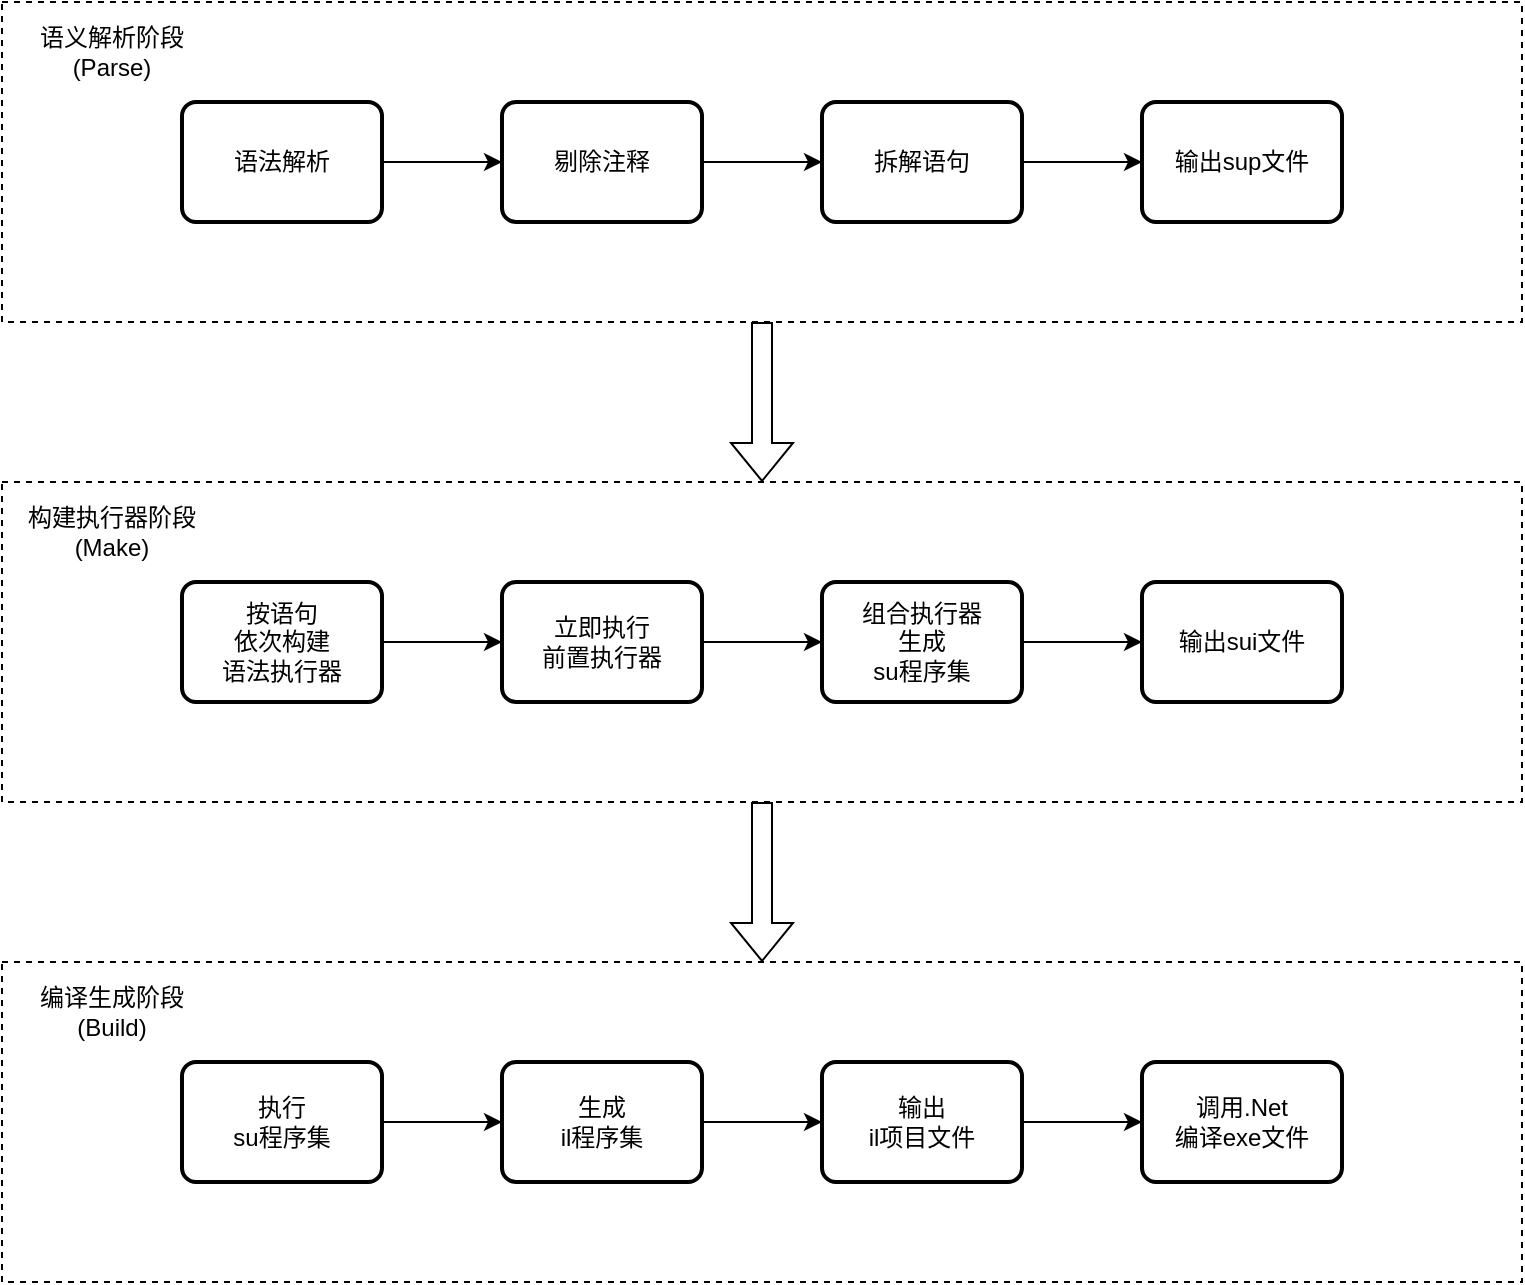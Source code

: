 <mxfile version="15.7.3" type="device"><diagram id="cxNy1uQHAqshXqB2siPM" name="苏语言编译过程"><mxGraphModel dx="1422" dy="865" grid="1" gridSize="10" guides="1" tooltips="1" connect="1" arrows="1" fold="1" page="1" pageScale="1" pageWidth="1200" pageHeight="1600" math="0" shadow="0"><root><mxCell id="0"/><mxCell id="1" parent="0"/><mxCell id="tqO_bdZxFEOutA8QAdjU-27" value="" style="rounded=0;whiteSpace=wrap;html=1;dashed=1;" vertex="1" parent="1"><mxGeometry x="240" y="640" width="760" height="160" as="geometry"/></mxCell><mxCell id="tqO_bdZxFEOutA8QAdjU-37" style="edgeStyle=orthogonalEdgeStyle;rounded=0;orthogonalLoop=1;jettySize=auto;html=1;entryX=0.5;entryY=0;entryDx=0;entryDy=0;shape=flexArrow;" edge="1" parent="1" source="tqO_bdZxFEOutA8QAdjU-18" target="tqO_bdZxFEOutA8QAdjU-27"><mxGeometry relative="1" as="geometry"/></mxCell><mxCell id="tqO_bdZxFEOutA8QAdjU-18" value="" style="rounded=0;whiteSpace=wrap;html=1;dashed=1;" vertex="1" parent="1"><mxGeometry x="240" y="400" width="760" height="160" as="geometry"/></mxCell><mxCell id="tqO_bdZxFEOutA8QAdjU-36" style="edgeStyle=orthogonalEdgeStyle;rounded=0;orthogonalLoop=1;jettySize=auto;html=1;entryX=0.5;entryY=0;entryDx=0;entryDy=0;shape=flexArrow;" edge="1" parent="1" source="tqO_bdZxFEOutA8QAdjU-11" target="tqO_bdZxFEOutA8QAdjU-18"><mxGeometry relative="1" as="geometry"/></mxCell><mxCell id="tqO_bdZxFEOutA8QAdjU-11" value="" style="rounded=0;whiteSpace=wrap;html=1;dashed=1;" vertex="1" parent="1"><mxGeometry x="240" y="160" width="760" height="160" as="geometry"/></mxCell><mxCell id="tqO_bdZxFEOutA8QAdjU-15" style="edgeStyle=orthogonalEdgeStyle;rounded=0;orthogonalLoop=1;jettySize=auto;html=1;entryX=0;entryY=0.5;entryDx=0;entryDy=0;" edge="1" parent="1" source="tqO_bdZxFEOutA8QAdjU-2" target="tqO_bdZxFEOutA8QAdjU-14"><mxGeometry relative="1" as="geometry"/></mxCell><mxCell id="tqO_bdZxFEOutA8QAdjU-2" value="语法解析" style="rounded=1;whiteSpace=wrap;html=1;absoluteArcSize=1;arcSize=14;strokeWidth=2;" vertex="1" parent="1"><mxGeometry x="330" y="210" width="100" height="60" as="geometry"/></mxCell><mxCell id="tqO_bdZxFEOutA8QAdjU-31" style="edgeStyle=orthogonalEdgeStyle;rounded=0;orthogonalLoop=1;jettySize=auto;html=1;entryX=0;entryY=0.5;entryDx=0;entryDy=0;" edge="1" parent="1" source="tqO_bdZxFEOutA8QAdjU-3" target="tqO_bdZxFEOutA8QAdjU-8"><mxGeometry relative="1" as="geometry"/></mxCell><mxCell id="tqO_bdZxFEOutA8QAdjU-3" value="执行&lt;br&gt;su程序集" style="rounded=1;whiteSpace=wrap;html=1;absoluteArcSize=1;arcSize=14;strokeWidth=2;" vertex="1" parent="1"><mxGeometry x="330" y="690" width="100" height="60" as="geometry"/></mxCell><mxCell id="tqO_bdZxFEOutA8QAdjU-13" style="edgeStyle=orthogonalEdgeStyle;rounded=0;orthogonalLoop=1;jettySize=auto;html=1;entryX=0;entryY=0.5;entryDx=0;entryDy=0;" edge="1" parent="1" source="tqO_bdZxFEOutA8QAdjU-4" target="tqO_bdZxFEOutA8QAdjU-9"><mxGeometry relative="1" as="geometry"/></mxCell><mxCell id="tqO_bdZxFEOutA8QAdjU-4" value="按语句&lt;br&gt;依次构建&lt;br&gt;语法执行器" style="rounded=1;whiteSpace=wrap;html=1;absoluteArcSize=1;arcSize=14;strokeWidth=2;" vertex="1" parent="1"><mxGeometry x="330" y="450" width="100" height="60" as="geometry"/></mxCell><mxCell id="tqO_bdZxFEOutA8QAdjU-32" style="edgeStyle=orthogonalEdgeStyle;rounded=0;orthogonalLoop=1;jettySize=auto;html=1;entryX=0;entryY=0.5;entryDx=0;entryDy=0;" edge="1" parent="1" source="tqO_bdZxFEOutA8QAdjU-8" target="tqO_bdZxFEOutA8QAdjU-29"><mxGeometry relative="1" as="geometry"/></mxCell><mxCell id="tqO_bdZxFEOutA8QAdjU-8" value="生成&lt;br&gt;il程序集" style="rounded=1;whiteSpace=wrap;html=1;absoluteArcSize=1;arcSize=14;strokeWidth=2;" vertex="1" parent="1"><mxGeometry x="490" y="690" width="100" height="60" as="geometry"/></mxCell><mxCell id="tqO_bdZxFEOutA8QAdjU-23" style="edgeStyle=orthogonalEdgeStyle;rounded=0;orthogonalLoop=1;jettySize=auto;html=1;entryX=0;entryY=0.5;entryDx=0;entryDy=0;" edge="1" parent="1" source="tqO_bdZxFEOutA8QAdjU-9" target="tqO_bdZxFEOutA8QAdjU-20"><mxGeometry relative="1" as="geometry"/></mxCell><mxCell id="tqO_bdZxFEOutA8QAdjU-9" value="立即执行&lt;br&gt;前置执行器" style="rounded=1;whiteSpace=wrap;html=1;absoluteArcSize=1;arcSize=14;strokeWidth=2;" vertex="1" parent="1"><mxGeometry x="490" y="450" width="100" height="60" as="geometry"/></mxCell><mxCell id="tqO_bdZxFEOutA8QAdjU-12" value="语义解析阶段&lt;br&gt;(Parse)" style="text;html=1;strokeColor=none;fillColor=none;align=center;verticalAlign=middle;whiteSpace=wrap;rounded=0;dashed=1;" vertex="1" parent="1"><mxGeometry x="250" y="170" width="90" height="30" as="geometry"/></mxCell><mxCell id="tqO_bdZxFEOutA8QAdjU-17" style="edgeStyle=orthogonalEdgeStyle;rounded=0;orthogonalLoop=1;jettySize=auto;html=1;entryX=0;entryY=0.5;entryDx=0;entryDy=0;" edge="1" parent="1" source="tqO_bdZxFEOutA8QAdjU-14" target="tqO_bdZxFEOutA8QAdjU-16"><mxGeometry relative="1" as="geometry"/></mxCell><mxCell id="tqO_bdZxFEOutA8QAdjU-14" value="剔除注释" style="rounded=1;whiteSpace=wrap;html=1;absoluteArcSize=1;arcSize=14;strokeWidth=2;" vertex="1" parent="1"><mxGeometry x="490" y="210" width="100" height="60" as="geometry"/></mxCell><mxCell id="tqO_bdZxFEOutA8QAdjU-22" style="edgeStyle=orthogonalEdgeStyle;rounded=0;orthogonalLoop=1;jettySize=auto;html=1;" edge="1" parent="1" source="tqO_bdZxFEOutA8QAdjU-16" target="tqO_bdZxFEOutA8QAdjU-21"><mxGeometry relative="1" as="geometry"/></mxCell><mxCell id="tqO_bdZxFEOutA8QAdjU-16" value="拆解语句" style="rounded=1;whiteSpace=wrap;html=1;absoluteArcSize=1;arcSize=14;strokeWidth=2;" vertex="1" parent="1"><mxGeometry x="650" y="210" width="100" height="60" as="geometry"/></mxCell><mxCell id="tqO_bdZxFEOutA8QAdjU-19" value="构建执行器阶段&lt;br&gt;(Make)" style="text;html=1;strokeColor=none;fillColor=none;align=center;verticalAlign=middle;whiteSpace=wrap;rounded=0;dashed=1;" vertex="1" parent="1"><mxGeometry x="250" y="410" width="90" height="30" as="geometry"/></mxCell><mxCell id="tqO_bdZxFEOutA8QAdjU-25" style="edgeStyle=orthogonalEdgeStyle;rounded=0;orthogonalLoop=1;jettySize=auto;html=1;" edge="1" parent="1" source="tqO_bdZxFEOutA8QAdjU-20" target="tqO_bdZxFEOutA8QAdjU-24"><mxGeometry relative="1" as="geometry"/></mxCell><mxCell id="tqO_bdZxFEOutA8QAdjU-20" value="组合执行器&lt;br&gt;生成&lt;br&gt;su程序集" style="rounded=1;whiteSpace=wrap;html=1;absoluteArcSize=1;arcSize=14;strokeWidth=2;" vertex="1" parent="1"><mxGeometry x="650" y="450" width="100" height="60" as="geometry"/></mxCell><mxCell id="tqO_bdZxFEOutA8QAdjU-21" value="输出sup文件" style="rounded=1;whiteSpace=wrap;html=1;absoluteArcSize=1;arcSize=14;strokeWidth=2;" vertex="1" parent="1"><mxGeometry x="810" y="210" width="100" height="60" as="geometry"/></mxCell><mxCell id="tqO_bdZxFEOutA8QAdjU-24" value="输出sui文件" style="rounded=1;whiteSpace=wrap;html=1;absoluteArcSize=1;arcSize=14;strokeWidth=2;" vertex="1" parent="1"><mxGeometry x="810" y="450" width="100" height="60" as="geometry"/></mxCell><mxCell id="tqO_bdZxFEOutA8QAdjU-28" value="编译生成阶段&lt;br&gt;(Build)" style="text;html=1;strokeColor=none;fillColor=none;align=center;verticalAlign=middle;whiteSpace=wrap;rounded=0;dashed=1;" vertex="1" parent="1"><mxGeometry x="250" y="650" width="90" height="30" as="geometry"/></mxCell><mxCell id="tqO_bdZxFEOutA8QAdjU-33" style="edgeStyle=orthogonalEdgeStyle;rounded=0;orthogonalLoop=1;jettySize=auto;html=1;" edge="1" parent="1" source="tqO_bdZxFEOutA8QAdjU-29" target="tqO_bdZxFEOutA8QAdjU-30"><mxGeometry relative="1" as="geometry"/></mxCell><mxCell id="tqO_bdZxFEOutA8QAdjU-29" value="输出&lt;br&gt;il项目文件" style="rounded=1;whiteSpace=wrap;html=1;absoluteArcSize=1;arcSize=14;strokeWidth=2;" vertex="1" parent="1"><mxGeometry x="650" y="690" width="100" height="60" as="geometry"/></mxCell><mxCell id="tqO_bdZxFEOutA8QAdjU-30" value="调用.Net&lt;br&gt;编译exe文件" style="rounded=1;whiteSpace=wrap;html=1;absoluteArcSize=1;arcSize=14;strokeWidth=2;" vertex="1" parent="1"><mxGeometry x="810" y="690" width="100" height="60" as="geometry"/></mxCell></root></mxGraphModel></diagram></mxfile>